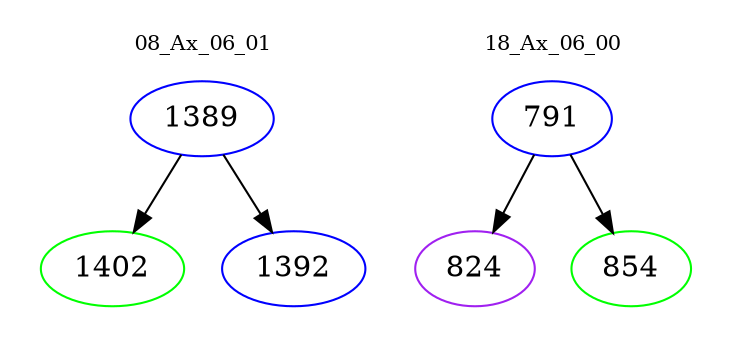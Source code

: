 digraph{
subgraph cluster_0 {
color = white
label = "08_Ax_06_01";
fontsize=10;
T0_1389 [label="1389", color="blue"]
T0_1389 -> T0_1402 [color="black"]
T0_1402 [label="1402", color="green"]
T0_1389 -> T0_1392 [color="black"]
T0_1392 [label="1392", color="blue"]
}
subgraph cluster_1 {
color = white
label = "18_Ax_06_00";
fontsize=10;
T1_791 [label="791", color="blue"]
T1_791 -> T1_824 [color="black"]
T1_824 [label="824", color="purple"]
T1_791 -> T1_854 [color="black"]
T1_854 [label="854", color="green"]
}
}
